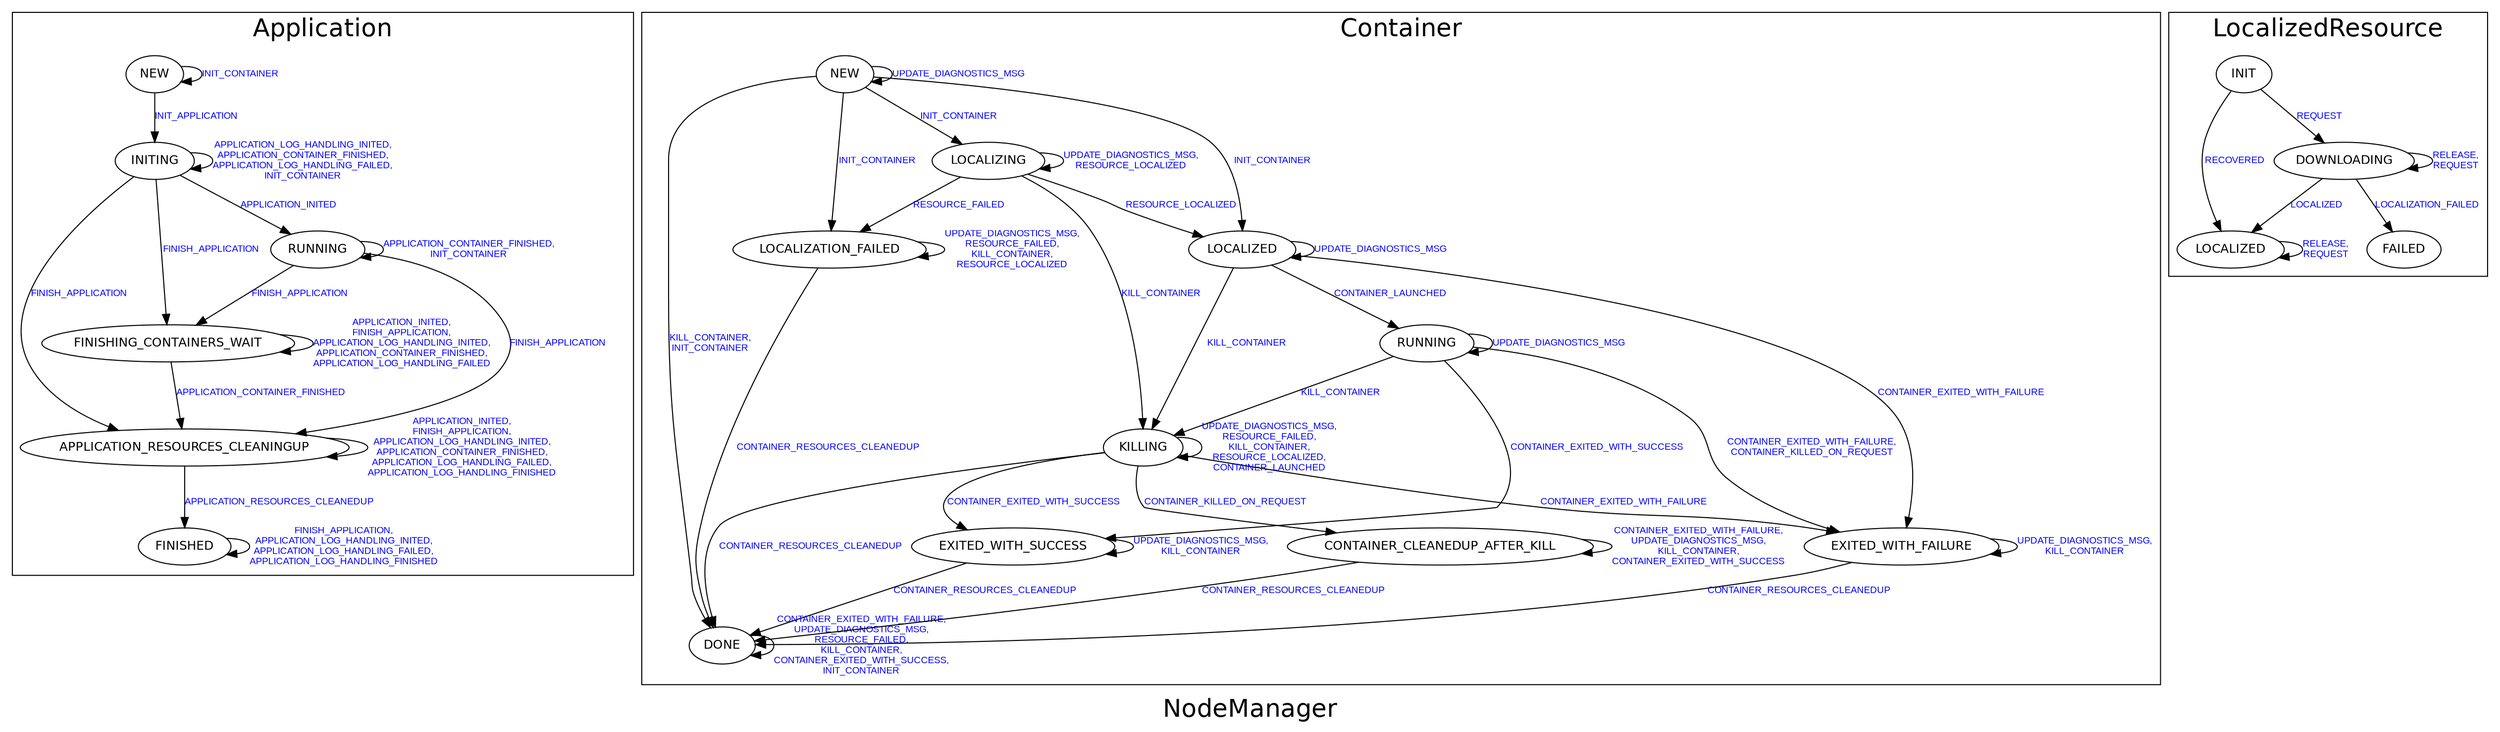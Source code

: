 digraph NodeManager {
graph [ label="NodeManager", fontsize=24, fontname=Helvetica];
node [fontsize=12, fontname=Helvetica];
edge [fontsize=9, fontcolor=blue, fontname=Arial];
subgraph cluster_Application {
label="Application"
  "Application.APPLICATION_RESOURCES_CLEANINGUP" [ label = APPLICATION_RESOURCES_CLEANINGUP ];
  "Application.APPLICATION_RESOURCES_CLEANINGUP" -> "Application.APPLICATION_RESOURCES_CLEANINGUP" [ label = "APPLICATION_INITED,\nFINISH_APPLICATION,\nAPPLICATION_LOG_HANDLING_INITED,\nAPPLICATION_CONTAINER_FINISHED,\nAPPLICATION_LOG_HANDLING_FAILED,\nAPPLICATION_LOG_HANDLING_FINISHED" ];
  "Application.APPLICATION_RESOURCES_CLEANINGUP" -> "Application.FINISHED" [ label = "APPLICATION_RESOURCES_CLEANEDUP" ];
  "Application.INITING" [ label = INITING ];
  "Application.INITING" -> "Application.RUNNING" [ label = "APPLICATION_INITED" ];
  "Application.INITING" -> "Application.FINISHING_CONTAINERS_WAIT" [ label = "FINISH_APPLICATION" ];
  "Application.INITING" -> "Application.APPLICATION_RESOURCES_CLEANINGUP" [ label = "FINISH_APPLICATION" ];
  "Application.INITING" -> "Application.INITING" [ label = "APPLICATION_LOG_HANDLING_INITED,\nAPPLICATION_CONTAINER_FINISHED,\nAPPLICATION_LOG_HANDLING_FAILED,\nINIT_CONTAINER" ];
  "Application.FINISHING_CONTAINERS_WAIT" [ label = FINISHING_CONTAINERS_WAIT ];
  "Application.FINISHING_CONTAINERS_WAIT" -> "Application.FINISHING_CONTAINERS_WAIT" [ label = "APPLICATION_INITED,\nFINISH_APPLICATION,\nAPPLICATION_LOG_HANDLING_INITED,\nAPPLICATION_CONTAINER_FINISHED,\nAPPLICATION_LOG_HANDLING_FAILED" ];
  "Application.FINISHING_CONTAINERS_WAIT" -> "Application.APPLICATION_RESOURCES_CLEANINGUP" [ label = "APPLICATION_CONTAINER_FINISHED" ];
  "Application.RUNNING" [ label = RUNNING ];
  "Application.RUNNING" -> "Application.FINISHING_CONTAINERS_WAIT" [ label = "FINISH_APPLICATION" ];
  "Application.RUNNING" -> "Application.APPLICATION_RESOURCES_CLEANINGUP" [ label = "FINISH_APPLICATION" ];
  "Application.RUNNING" -> "Application.RUNNING" [ label = "APPLICATION_CONTAINER_FINISHED,\nINIT_CONTAINER" ];
  "Application.NEW" [ label = NEW ];
  "Application.NEW" -> "Application.INITING" [ label = "INIT_APPLICATION" ];
  "Application.NEW" -> "Application.NEW" [ label = "INIT_CONTAINER" ];
  "Application.FINISHED" [ label = FINISHED ];
  "Application.FINISHED" -> "Application.FINISHED" [ label = "FINISH_APPLICATION,\nAPPLICATION_LOG_HANDLING_INITED,\nAPPLICATION_LOG_HANDLING_FAILED,\nAPPLICATION_LOG_HANDLING_FINISHED" ];
}

subgraph cluster_Container {
label="Container"
  "Container.RUNNING" [ label = RUNNING ];
  "Container.RUNNING" -> "Container.EXITED_WITH_FAILURE" [ label = "CONTAINER_EXITED_WITH_FAILURE,\nCONTAINER_KILLED_ON_REQUEST" ];
  "Container.RUNNING" -> "Container.RUNNING" [ label = "UPDATE_DIAGNOSTICS_MSG" ];
  "Container.RUNNING" -> "Container.KILLING" [ label = "KILL_CONTAINER" ];
  "Container.RUNNING" -> "Container.EXITED_WITH_SUCCESS" [ label = "CONTAINER_EXITED_WITH_SUCCESS" ];
  "Container.LOCALIZATION_FAILED" [ label = LOCALIZATION_FAILED ];
  "Container.LOCALIZATION_FAILED" -> "Container.LOCALIZATION_FAILED" [ label = "UPDATE_DIAGNOSTICS_MSG,\nRESOURCE_FAILED,\nKILL_CONTAINER,\nRESOURCE_LOCALIZED" ];
  "Container.LOCALIZATION_FAILED" -> "Container.DONE" [ label = "CONTAINER_RESOURCES_CLEANEDUP" ];
  "Container.EXITED_WITH_FAILURE" [ label = EXITED_WITH_FAILURE ];
  "Container.EXITED_WITH_FAILURE" -> "Container.EXITED_WITH_FAILURE" [ label = "UPDATE_DIAGNOSTICS_MSG,\nKILL_CONTAINER" ];
  "Container.EXITED_WITH_FAILURE" -> "Container.DONE" [ label = "CONTAINER_RESOURCES_CLEANEDUP" ];
  "Container.LOCALIZED" [ label = LOCALIZED ];
  "Container.LOCALIZED" -> "Container.EXITED_WITH_FAILURE" [ label = "CONTAINER_EXITED_WITH_FAILURE" ];
  "Container.LOCALIZED" -> "Container.LOCALIZED" [ label = "UPDATE_DIAGNOSTICS_MSG" ];
  "Container.LOCALIZED" -> "Container.KILLING" [ label = "KILL_CONTAINER" ];
  "Container.LOCALIZED" -> "Container.RUNNING" [ label = "CONTAINER_LAUNCHED" ];
  "Container.KILLING" [ label = KILLING ];
  "Container.KILLING" -> "Container.EXITED_WITH_FAILURE" [ label = "CONTAINER_EXITED_WITH_FAILURE" ];
  "Container.KILLING" -> "Container.KILLING" [ label = "UPDATE_DIAGNOSTICS_MSG,\nRESOURCE_FAILED,\nKILL_CONTAINER,\nRESOURCE_LOCALIZED,\nCONTAINER_LAUNCHED" ];
  "Container.KILLING" -> "Container.EXITED_WITH_SUCCESS" [ label = "CONTAINER_EXITED_WITH_SUCCESS" ];
  "Container.KILLING" -> "Container.CONTAINER_CLEANEDUP_AFTER_KILL" [ label = "CONTAINER_KILLED_ON_REQUEST" ];
  "Container.KILLING" -> "Container.DONE" [ label = "CONTAINER_RESOURCES_CLEANEDUP" ];
  "Container.CONTAINER_CLEANEDUP_AFTER_KILL" [ label = CONTAINER_CLEANEDUP_AFTER_KILL ];
  "Container.CONTAINER_CLEANEDUP_AFTER_KILL" -> "Container.CONTAINER_CLEANEDUP_AFTER_KILL" [ label = "CONTAINER_EXITED_WITH_FAILURE,\nUPDATE_DIAGNOSTICS_MSG,\nKILL_CONTAINER,\nCONTAINER_EXITED_WITH_SUCCESS" ];
  "Container.CONTAINER_CLEANEDUP_AFTER_KILL" -> "Container.DONE" [ label = "CONTAINER_RESOURCES_CLEANEDUP" ];
  "Container.NEW" [ label = NEW ];
  "Container.NEW" -> "Container.NEW" [ label = "UPDATE_DIAGNOSTICS_MSG" ];
  "Container.NEW" -> "Container.DONE" [ label = "KILL_CONTAINER,\nINIT_CONTAINER" ];
  "Container.NEW" -> "Container.LOCALIZING" [ label = "INIT_CONTAINER" ];
  "Container.NEW" -> "Container.LOCALIZATION_FAILED" [ label = "INIT_CONTAINER" ];
  "Container.NEW" -> "Container.LOCALIZED" [ label = "INIT_CONTAINER" ];
  "Container.LOCALIZING" [ label = LOCALIZING ];
  "Container.LOCALIZING" -> "Container.LOCALIZING" [ label = "UPDATE_DIAGNOSTICS_MSG,\nRESOURCE_LOCALIZED" ];
  "Container.LOCALIZING" -> "Container.LOCALIZATION_FAILED" [ label = "RESOURCE_FAILED" ];
  "Container.LOCALIZING" -> "Container.KILLING" [ label = "KILL_CONTAINER" ];
  "Container.LOCALIZING" -> "Container.LOCALIZED" [ label = "RESOURCE_LOCALIZED" ];
  "Container.DONE" [ label = DONE ];
  "Container.DONE" -> "Container.DONE" [ label = "CONTAINER_EXITED_WITH_FAILURE,\nUPDATE_DIAGNOSTICS_MSG,\nRESOURCE_FAILED,\nKILL_CONTAINER,\nCONTAINER_EXITED_WITH_SUCCESS,\nINIT_CONTAINER" ];
  "Container.EXITED_WITH_SUCCESS" [ label = EXITED_WITH_SUCCESS ];
  "Container.EXITED_WITH_SUCCESS" -> "Container.EXITED_WITH_SUCCESS" [ label = "UPDATE_DIAGNOSTICS_MSG,\nKILL_CONTAINER" ];
  "Container.EXITED_WITH_SUCCESS" -> "Container.DONE" [ label = "CONTAINER_RESOURCES_CLEANEDUP" ];
}

subgraph cluster_LocalizedResource {
label="LocalizedResource"
  "LocalizedResource.FAILED" [ label = FAILED ];
  "LocalizedResource.LOCALIZED" [ label = LOCALIZED ];
  "LocalizedResource.LOCALIZED" -> "LocalizedResource.LOCALIZED" [ label = "RELEASE,\nREQUEST" ];
  "LocalizedResource.INIT" [ label = INIT ];
  "LocalizedResource.INIT" -> "LocalizedResource.LOCALIZED" [ label = "RECOVERED" ];
  "LocalizedResource.INIT" -> "LocalizedResource.DOWNLOADING" [ label = "REQUEST" ];
  "LocalizedResource.DOWNLOADING" [ label = DOWNLOADING ];
  "LocalizedResource.DOWNLOADING" -> "LocalizedResource.FAILED" [ label = "LOCALIZATION_FAILED" ];
  "LocalizedResource.DOWNLOADING" -> "LocalizedResource.DOWNLOADING" [ label = "RELEASE,\nREQUEST" ];
  "LocalizedResource.DOWNLOADING" -> "LocalizedResource.LOCALIZED" [ label = "LOCALIZED" ];
}

}
